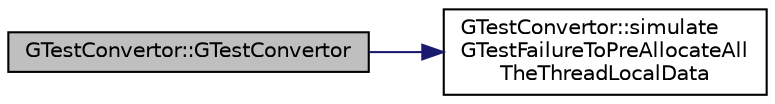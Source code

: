 digraph "GTestConvertor::GTestConvertor"
{
 // LATEX_PDF_SIZE
  edge [fontname="Helvetica",fontsize="10",labelfontname="Helvetica",labelfontsize="10"];
  node [fontname="Helvetica",fontsize="10",shape=record];
  rankdir="LR";
  Node1 [label="GTestConvertor::GTestConvertor",height=0.2,width=0.4,color="black", fillcolor="grey75", style="filled", fontcolor="black",tooltip=" "];
  Node1 -> Node2 [color="midnightblue",fontsize="10",style="solid",fontname="Helvetica"];
  Node2 [label="GTestConvertor::simulate\lGTestFailureToPreAllocateAll\lTheThreadLocalData",height=0.2,width=0.4,color="black", fillcolor="white", style="filled",URL="$classGTestConvertor.html#a9e23a08e005be6716e148bda8a451201",tooltip=" "];
}
